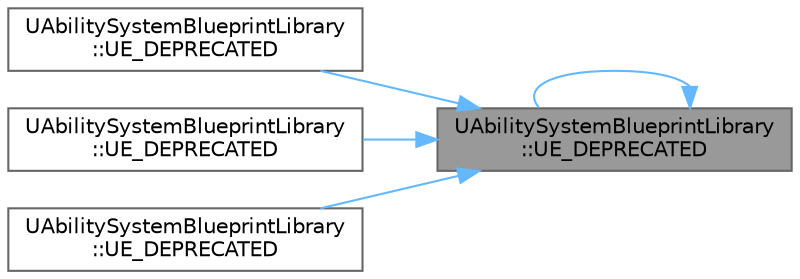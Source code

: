 digraph "UAbilitySystemBlueprintLibrary::UE_DEPRECATED"
{
 // INTERACTIVE_SVG=YES
 // LATEX_PDF_SIZE
  bgcolor="transparent";
  edge [fontname=Helvetica,fontsize=10,labelfontname=Helvetica,labelfontsize=10];
  node [fontname=Helvetica,fontsize=10,shape=box,height=0.2,width=0.4];
  rankdir="RL";
  Node1 [id="Node000001",label="UAbilitySystemBlueprintLibrary\l::UE_DEPRECATED",height=0.2,width=0.4,color="gray40", fillcolor="grey60", style="filled", fontcolor="black",tooltip="Create a spec handle, filling out all fields."];
  Node1 -> Node2 [id="edge1_Node000001_Node000002",dir="back",color="steelblue1",style="solid",tooltip=" "];
  Node2 [id="Node000002",label="UAbilitySystemBlueprintLibrary\l::UE_DEPRECATED",height=0.2,width=0.4,color="grey40", fillcolor="white", style="filled",URL="$da/d9d/classUAbilitySystemBlueprintLibrary.html#a99a570c46d326ab95320123e9ef4ddaf",tooltip="Adds LinkedGameplayEffect to SpecHandles."];
  Node1 -> Node3 [id="edge2_Node000001_Node000003",dir="back",color="steelblue1",style="solid",tooltip=" "];
  Node3 [id="Node000003",label="UAbilitySystemBlueprintLibrary\l::UE_DEPRECATED",height=0.2,width=0.4,color="grey40", fillcolor="white", style="filled",URL="$da/d9d/classUAbilitySystemBlueprintLibrary.html#afe87dbd8592739f24f4e5cad8984240e",tooltip="Adds LinkedGameplayEffectSpec to SpecHandles."];
  Node1 -> Node4 [id="edge3_Node000001_Node000004",dir="back",color="steelblue1",style="solid",tooltip=" "];
  Node4 [id="Node000004",label="UAbilitySystemBlueprintLibrary\l::UE_DEPRECATED",height=0.2,width=0.4,color="grey40", fillcolor="white", style="filled",URL="$da/d9d/classUAbilitySystemBlueprintLibrary.html#aa4ac486202db296286f0ad7d5689206b",tooltip="Returns handles for all Linked GE Specs that SpecHandle may apply."];
  Node1 -> Node1 [id="edge4_Node000001_Node000001",dir="back",color="steelblue1",style="solid",tooltip=" "];
}
